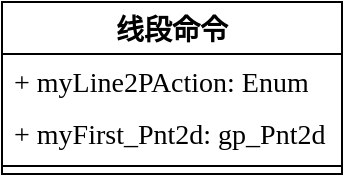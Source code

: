 <mxfile version="24.1.0" type="github">
  <diagram name="第 1 页" id="YrpXgZePyDIEg0cqDnYI">
    <mxGraphModel dx="456" dy="610" grid="1" gridSize="10" guides="1" tooltips="1" connect="1" arrows="1" fold="1" page="1" pageScale="1" pageWidth="827" pageHeight="1169" math="0" shadow="0">
      <root>
        <mxCell id="0" />
        <mxCell id="1" parent="0" />
        <mxCell id="KJo7flnC4Q8XjNLGbOyU-1" value="&lt;font face=&quot;Times New Roman&quot;&gt;&lt;span style=&quot;font-size: 14px;&quot;&gt;线段命令&lt;/span&gt;&lt;/font&gt;" style="swimlane;fontStyle=1;align=center;verticalAlign=top;childLayout=stackLayout;horizontal=1;startSize=26;horizontalStack=0;resizeParent=1;resizeParentMax=0;resizeLast=0;collapsible=1;marginBottom=0;whiteSpace=wrap;html=1;" parent="1" vertex="1">
          <mxGeometry x="880" y="130" width="170" height="86" as="geometry" />
        </mxCell>
        <mxCell id="KJo7flnC4Q8XjNLGbOyU-2" value="&lt;font style=&quot;font-size: 14px;&quot; face=&quot;Times New Roman&quot;&gt;+ myLine2PAction: Enum&lt;/font&gt;" style="text;strokeColor=none;fillColor=none;align=left;verticalAlign=top;spacingLeft=4;spacingRight=4;overflow=hidden;rotatable=0;points=[[0,0.5],[1,0.5]];portConstraint=eastwest;whiteSpace=wrap;html=1;" parent="KJo7flnC4Q8XjNLGbOyU-1" vertex="1">
          <mxGeometry y="26" width="170" height="26" as="geometry" />
        </mxCell>
        <mxCell id="KJo7flnC4Q8XjNLGbOyU-3" value="&lt;font style=&quot;font-size: 14px;&quot; face=&quot;Times New Roman&quot;&gt;+ myFirst_Pnt2d: gp_Pnt2d&lt;/font&gt;" style="text;strokeColor=none;fillColor=none;align=left;verticalAlign=top;spacingLeft=4;spacingRight=4;overflow=hidden;rotatable=0;points=[[0,0.5],[1,0.5]];portConstraint=eastwest;whiteSpace=wrap;html=1;" parent="KJo7flnC4Q8XjNLGbOyU-1" vertex="1">
          <mxGeometry y="52" width="170" height="26" as="geometry" />
        </mxCell>
        <mxCell id="KJo7flnC4Q8XjNLGbOyU-4" value="" style="line;strokeWidth=1;fillColor=none;align=left;verticalAlign=middle;spacingTop=-1;spacingLeft=3;spacingRight=3;rotatable=0;labelPosition=right;points=[];portConstraint=eastwest;strokeColor=inherit;" parent="KJo7flnC4Q8XjNLGbOyU-1" vertex="1">
          <mxGeometry y="78" width="170" height="8" as="geometry" />
        </mxCell>
      </root>
    </mxGraphModel>
  </diagram>
</mxfile>
